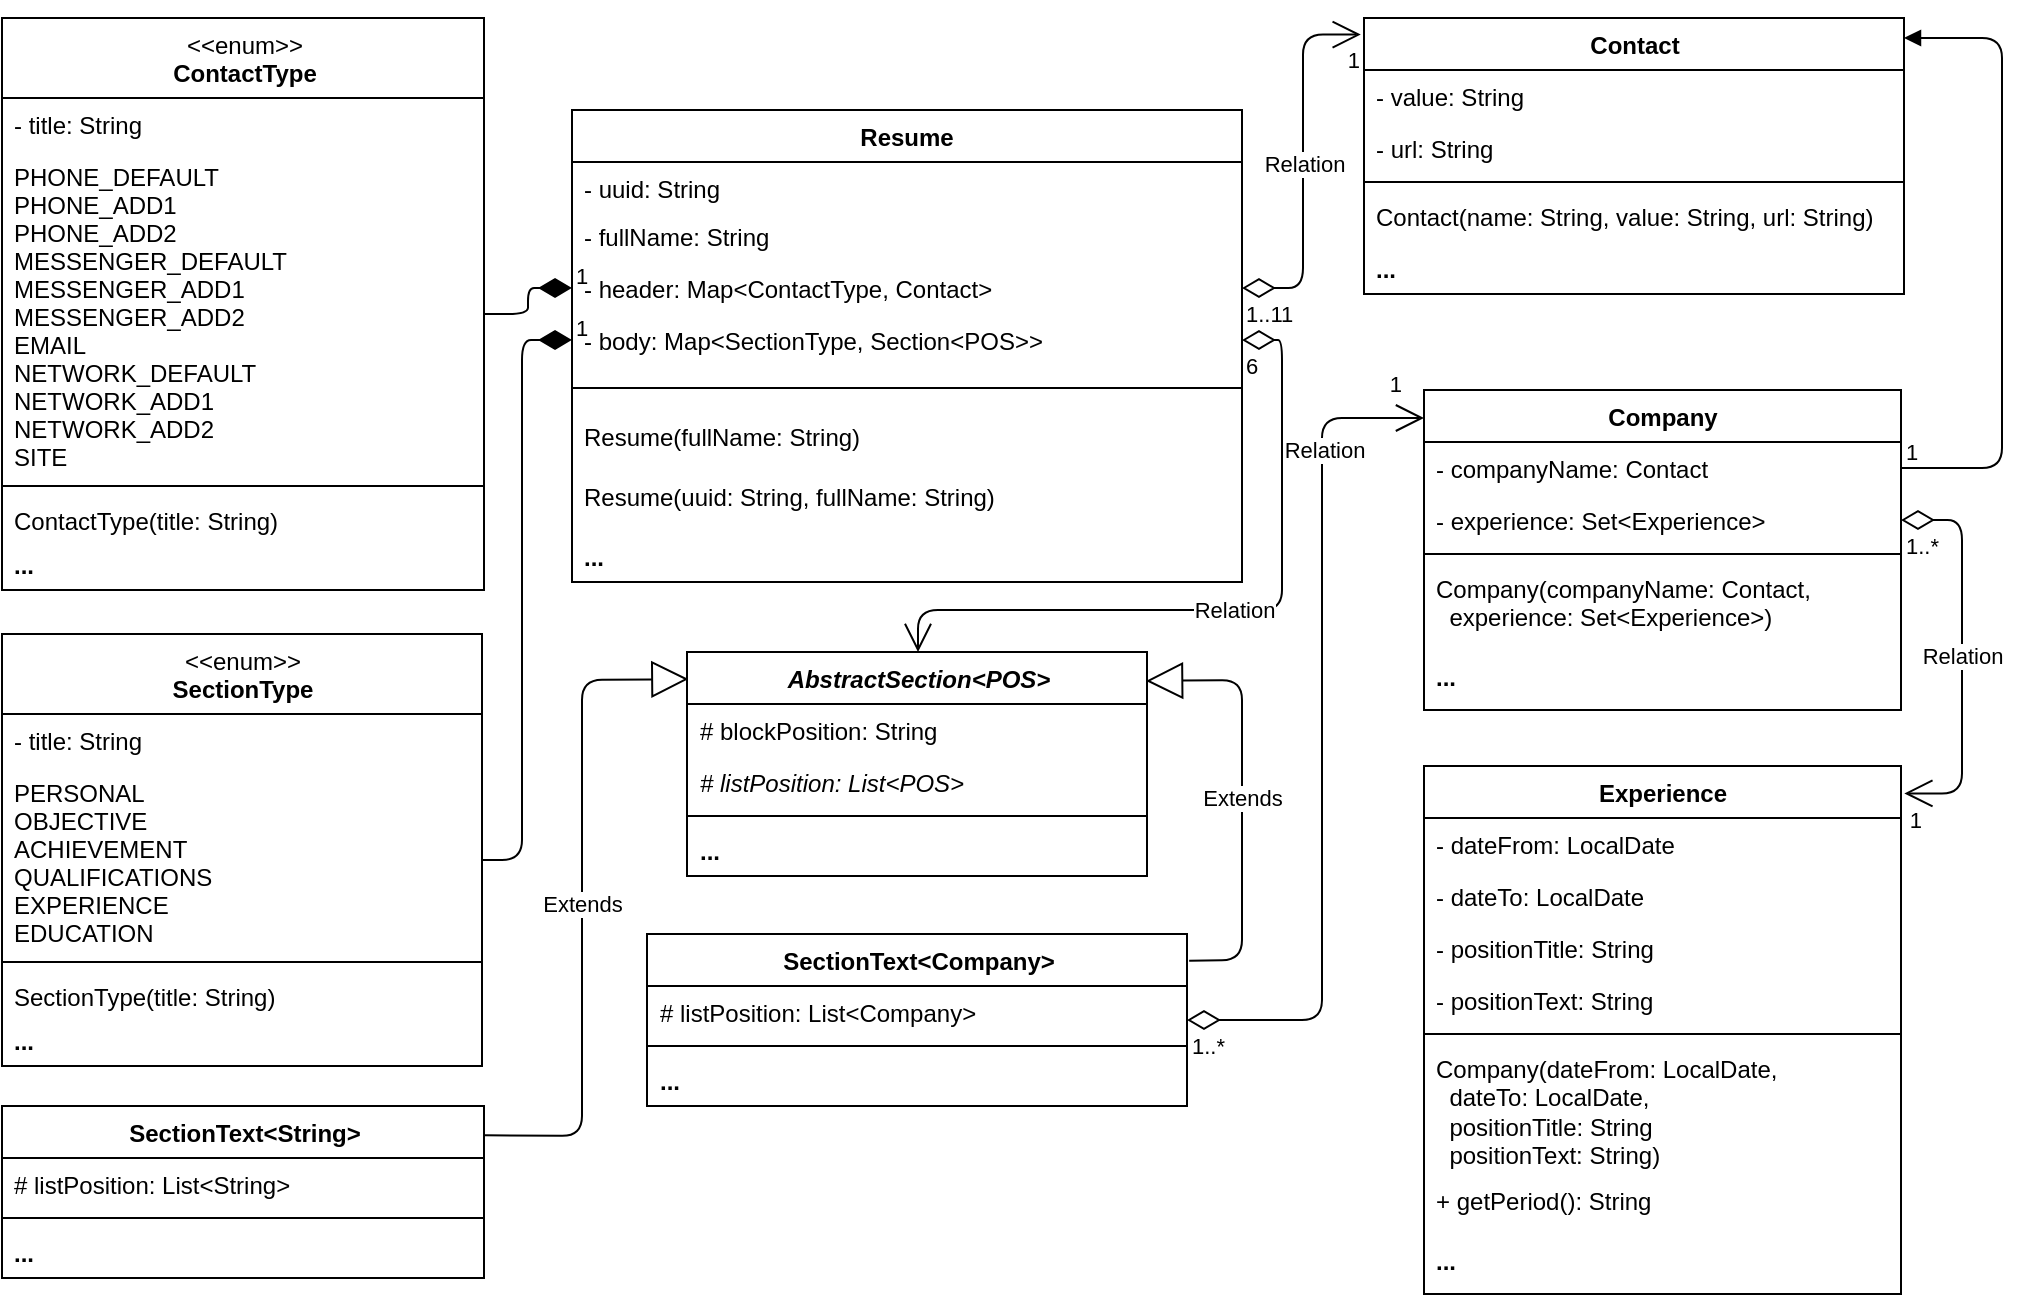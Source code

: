 <mxfile version="15.8.6" type="github">
  <diagram id="C5RBs43oDa-KdzZeNtuy" name="ModelResume">
    <mxGraphModel dx="964" dy="587" grid="1" gridSize="10" guides="1" tooltips="1" connect="1" arrows="1" fold="1" page="1" pageScale="1" pageWidth="1169" pageHeight="827" background="none" math="0" shadow="0">
      <root>
        <mxCell id="WIyWlLk6GJQsqaUBKTNV-0" />
        <mxCell id="WIyWlLk6GJQsqaUBKTNV-1" parent="WIyWlLk6GJQsqaUBKTNV-0" />
        <mxCell id="dTCALStiIMGlmmFK-H2M-1" value="Resume" style="swimlane;fontStyle=1;align=center;verticalAlign=top;childLayout=stackLayout;horizontal=1;startSize=26;horizontalStack=0;resizeParent=1;resizeParentMax=0;resizeLast=0;collapsible=1;marginBottom=0;" parent="WIyWlLk6GJQsqaUBKTNV-1" vertex="1">
          <mxGeometry x="365" y="76" width="335" height="236" as="geometry">
            <mxRectangle x="90" y="280" width="80" height="26" as="alternateBounds" />
          </mxGeometry>
        </mxCell>
        <mxCell id="dTCALStiIMGlmmFK-H2M-2" value="- uuid: String&#xa;&#xa;" style="text;strokeColor=none;fillColor=none;align=left;verticalAlign=top;spacingLeft=4;spacingRight=4;overflow=hidden;rotatable=0;points=[[0,0.5],[1,0.5]];portConstraint=eastwest;" parent="dTCALStiIMGlmmFK-H2M-1" vertex="1">
          <mxGeometry y="26" width="335" height="24" as="geometry" />
        </mxCell>
        <mxCell id="dTCALStiIMGlmmFK-H2M-10" value="- fullName: String" style="text;strokeColor=none;fillColor=none;align=left;verticalAlign=top;spacingLeft=4;spacingRight=4;overflow=hidden;rotatable=0;points=[[0,0.5],[1,0.5]];portConstraint=eastwest;" parent="dTCALStiIMGlmmFK-H2M-1" vertex="1">
          <mxGeometry y="50" width="335" height="26" as="geometry" />
        </mxCell>
        <mxCell id="dTCALStiIMGlmmFK-H2M-12" value="- header: Map&lt;ContactType, Contact&gt;" style="text;strokeColor=none;fillColor=none;align=left;verticalAlign=top;spacingLeft=4;spacingRight=4;overflow=hidden;rotatable=0;points=[[0,0.5],[1,0.5]];portConstraint=eastwest;" parent="dTCALStiIMGlmmFK-H2M-1" vertex="1">
          <mxGeometry y="76" width="335" height="26" as="geometry" />
        </mxCell>
        <mxCell id="dTCALStiIMGlmmFK-H2M-11" value="- body: Map&lt;SectionType, Section&lt;POS&gt;&gt;" style="text;strokeColor=none;fillColor=none;align=left;verticalAlign=top;spacingLeft=4;spacingRight=4;overflow=hidden;rotatable=0;points=[[0,0.5],[1,0.5]];portConstraint=eastwest;" parent="dTCALStiIMGlmmFK-H2M-1" vertex="1">
          <mxGeometry y="102" width="335" height="26" as="geometry" />
        </mxCell>
        <mxCell id="dTCALStiIMGlmmFK-H2M-3" value="" style="line;strokeWidth=1;fillColor=none;align=left;verticalAlign=middle;spacingTop=-1;spacingLeft=3;spacingRight=3;rotatable=0;labelPosition=right;points=[];portConstraint=eastwest;" parent="dTCALStiIMGlmmFK-H2M-1" vertex="1">
          <mxGeometry y="128" width="335" height="22" as="geometry" />
        </mxCell>
        <mxCell id="dTCALStiIMGlmmFK-H2M-52" value="&lt;div style=&quot;text-align: center&quot;&gt;&lt;span style=&quot;text-align: left&quot;&gt;Resume(fullName: String)&lt;/span&gt;&lt;br&gt;&lt;/div&gt;" style="text;strokeColor=none;fillColor=none;align=left;verticalAlign=top;spacingLeft=4;spacingRight=4;overflow=hidden;rotatable=0;points=[[0,0.5],[1,0.5]];portConstraint=eastwest;html=1;" parent="dTCALStiIMGlmmFK-H2M-1" vertex="1">
          <mxGeometry y="150" width="335" height="30" as="geometry" />
        </mxCell>
        <mxCell id="dTCALStiIMGlmmFK-H2M-56" value="&lt;div style=&quot;text-align: center&quot;&gt;&lt;span style=&quot;text-align: left&quot;&gt;Resume(uuid: String, fullName: String)&lt;/span&gt;&lt;br&gt;&lt;/div&gt;" style="text;strokeColor=none;fillColor=none;align=left;verticalAlign=top;spacingLeft=4;spacingRight=4;overflow=hidden;rotatable=0;points=[[0,0.5],[1,0.5]];portConstraint=eastwest;html=1;" parent="dTCALStiIMGlmmFK-H2M-1" vertex="1">
          <mxGeometry y="180" width="335" height="30" as="geometry" />
        </mxCell>
        <mxCell id="dTCALStiIMGlmmFK-H2M-69" value="..." style="text;strokeColor=none;fillColor=none;align=left;verticalAlign=top;spacingLeft=4;spacingRight=4;overflow=hidden;rotatable=0;points=[[0,0.5],[1,0.5]];portConstraint=eastwest;fontStyle=1" parent="dTCALStiIMGlmmFK-H2M-1" vertex="1">
          <mxGeometry y="210" width="335" height="26" as="geometry" />
        </mxCell>
        <mxCell id="dTCALStiIMGlmmFK-H2M-5" value="Relation" style="endArrow=open;html=1;endSize=12;startArrow=diamondThin;startSize=14;startFill=0;edgeStyle=orthogonalEdgeStyle;rounded=1;strokeColor=default;strokeWidth=1;entryX=-0.006;entryY=0.06;entryDx=0;entryDy=0;entryPerimeter=0;" parent="WIyWlLk6GJQsqaUBKTNV-1" source="dTCALStiIMGlmmFK-H2M-12" target="dTCALStiIMGlmmFK-H2M-65" edge="1">
          <mxGeometry relative="1" as="geometry">
            <mxPoint x="720" y="110" as="sourcePoint" />
            <mxPoint x="880" y="110" as="targetPoint" />
          </mxGeometry>
        </mxCell>
        <mxCell id="dTCALStiIMGlmmFK-H2M-6" value="1..11" style="edgeLabel;resizable=0;html=1;align=left;verticalAlign=top;" parent="dTCALStiIMGlmmFK-H2M-5" connectable="0" vertex="1">
          <mxGeometry x="-1" relative="1" as="geometry" />
        </mxCell>
        <mxCell id="dTCALStiIMGlmmFK-H2M-7" value="1" style="edgeLabel;resizable=0;html=1;align=right;verticalAlign=top;" parent="dTCALStiIMGlmmFK-H2M-5" connectable="0" vertex="1">
          <mxGeometry x="1" relative="1" as="geometry" />
        </mxCell>
        <mxCell id="dTCALStiIMGlmmFK-H2M-23" value="&lt;span style=&quot;font-weight: normal&quot;&gt;&amp;lt;&amp;lt;enum&amp;gt;&amp;gt;&lt;/span&gt;&lt;br&gt;ContactType" style="swimlane;fontStyle=1;align=center;verticalAlign=top;childLayout=stackLayout;horizontal=1;startSize=40;horizontalStack=0;resizeParent=1;resizeParentMax=0;resizeLast=0;collapsible=1;marginBottom=0;html=1;" parent="WIyWlLk6GJQsqaUBKTNV-1" vertex="1">
          <mxGeometry x="80" y="30" width="241" height="286" as="geometry" />
        </mxCell>
        <mxCell id="dTCALStiIMGlmmFK-H2M-24" value="- title: String" style="text;strokeColor=none;fillColor=none;align=left;verticalAlign=top;spacingLeft=4;spacingRight=4;overflow=hidden;rotatable=0;points=[[0,0.5],[1,0.5]];portConstraint=eastwest;" parent="dTCALStiIMGlmmFK-H2M-23" vertex="1">
          <mxGeometry y="40" width="241" height="26" as="geometry" />
        </mxCell>
        <mxCell id="dTCALStiIMGlmmFK-H2M-32" value="PHONE_DEFAULT&#xa;PHONE_ADD1&#xa;PHONE_ADD2&#xa;MESSENGER_DEFAULT&#xa;MESSENGER_ADD1&#xa;MESSENGER_ADD2&#xa;EMAIL&#xa;NETWORK_DEFAULT&#xa;NETWORK_ADD1&#xa;NETWORK_ADD2&#xa;SITE" style="text;strokeColor=none;fillColor=none;align=left;verticalAlign=top;spacingLeft=4;spacingRight=4;overflow=hidden;rotatable=0;points=[[0,0.5],[1,0.5]];portConstraint=eastwest;" parent="dTCALStiIMGlmmFK-H2M-23" vertex="1">
          <mxGeometry y="66" width="241" height="164" as="geometry" />
        </mxCell>
        <mxCell id="dTCALStiIMGlmmFK-H2M-25" value="" style="line;strokeWidth=1;fillColor=none;align=left;verticalAlign=middle;spacingTop=-1;spacingLeft=3;spacingRight=3;rotatable=0;labelPosition=right;points=[];portConstraint=eastwest;" parent="dTCALStiIMGlmmFK-H2M-23" vertex="1">
          <mxGeometry y="230" width="241" height="8" as="geometry" />
        </mxCell>
        <mxCell id="dTCALStiIMGlmmFK-H2M-35" value="Contact&lt;span&gt;Type(title: String)&lt;/span&gt;" style="text;strokeColor=none;fillColor=none;align=left;verticalAlign=top;spacingLeft=4;spacingRight=4;overflow=hidden;rotatable=0;points=[[0,0.5],[1,0.5]];portConstraint=eastwest;html=1;" parent="dTCALStiIMGlmmFK-H2M-23" vertex="1">
          <mxGeometry y="238" width="241" height="22" as="geometry" />
        </mxCell>
        <mxCell id="dTCALStiIMGlmmFK-H2M-36" value="..." style="text;strokeColor=none;fillColor=none;align=left;verticalAlign=top;spacingLeft=4;spacingRight=4;overflow=hidden;rotatable=0;points=[[0,0.5],[1,0.5]];portConstraint=eastwest;fontStyle=1" parent="dTCALStiIMGlmmFK-H2M-23" vertex="1">
          <mxGeometry y="260" width="241" height="26" as="geometry" />
        </mxCell>
        <mxCell id="dTCALStiIMGlmmFK-H2M-37" value="&lt;span style=&quot;font-weight: normal&quot;&gt;&amp;lt;&amp;lt;enum&amp;gt;&amp;gt;&lt;/span&gt;&lt;br&gt;SectionType" style="swimlane;fontStyle=1;align=center;verticalAlign=top;childLayout=stackLayout;horizontal=1;startSize=40;horizontalStack=0;resizeParent=1;resizeParentMax=0;resizeLast=0;collapsible=1;marginBottom=0;html=1;" parent="WIyWlLk6GJQsqaUBKTNV-1" vertex="1">
          <mxGeometry x="80" y="338" width="240" height="216" as="geometry" />
        </mxCell>
        <mxCell id="dTCALStiIMGlmmFK-H2M-38" value="- title: String" style="text;strokeColor=none;fillColor=none;align=left;verticalAlign=top;spacingLeft=4;spacingRight=4;overflow=hidden;rotatable=0;points=[[0,0.5],[1,0.5]];portConstraint=eastwest;" parent="dTCALStiIMGlmmFK-H2M-37" vertex="1">
          <mxGeometry y="40" width="240" height="26" as="geometry" />
        </mxCell>
        <mxCell id="dTCALStiIMGlmmFK-H2M-39" value="PERSONAL&#xa;OBJECTIVE&#xa;ACHIEVEMENT&#xa;QUALIFICATIONS&#xa;EXPERIENCE&#xa;EDUCATION" style="text;strokeColor=none;fillColor=none;align=left;verticalAlign=top;spacingLeft=4;spacingRight=4;overflow=hidden;rotatable=0;points=[[0,0.5],[1,0.5]];portConstraint=eastwest;" parent="dTCALStiIMGlmmFK-H2M-37" vertex="1">
          <mxGeometry y="66" width="240" height="94" as="geometry" />
        </mxCell>
        <mxCell id="dTCALStiIMGlmmFK-H2M-40" value="" style="line;strokeWidth=1;fillColor=none;align=left;verticalAlign=middle;spacingTop=-1;spacingLeft=3;spacingRight=3;rotatable=0;labelPosition=right;points=[];portConstraint=eastwest;" parent="dTCALStiIMGlmmFK-H2M-37" vertex="1">
          <mxGeometry y="160" width="240" height="8" as="geometry" />
        </mxCell>
        <mxCell id="dTCALStiIMGlmmFK-H2M-42" value="&lt;div style=&quot;text-align: center&quot;&gt;&lt;span style=&quot;text-align: left&quot;&gt;SectionType(title: String)&lt;/span&gt;&lt;br&gt;&lt;/div&gt;" style="text;strokeColor=none;fillColor=none;align=left;verticalAlign=top;spacingLeft=4;spacingRight=4;overflow=hidden;rotatable=0;points=[[0,0.5],[1,0.5]];portConstraint=eastwest;html=1;" parent="dTCALStiIMGlmmFK-H2M-37" vertex="1">
          <mxGeometry y="168" width="240" height="22" as="geometry" />
        </mxCell>
        <mxCell id="dTCALStiIMGlmmFK-H2M-44" value="..." style="text;strokeColor=none;fillColor=none;align=left;verticalAlign=top;spacingLeft=4;spacingRight=4;overflow=hidden;rotatable=0;points=[[0,0.5],[1,0.5]];portConstraint=eastwest;fontStyle=1" parent="dTCALStiIMGlmmFK-H2M-37" vertex="1">
          <mxGeometry y="190" width="240" height="26" as="geometry" />
        </mxCell>
        <mxCell id="dTCALStiIMGlmmFK-H2M-45" value="1" style="endArrow=none;html=1;endSize=12;startArrow=diamondThin;startSize=14;startFill=1;edgeStyle=orthogonalEdgeStyle;align=left;verticalAlign=bottom;rounded=1;strokeColor=default;strokeWidth=1;exitX=0;exitY=0.5;exitDx=0;exitDy=0;endFill=0;" parent="WIyWlLk6GJQsqaUBKTNV-1" source="dTCALStiIMGlmmFK-H2M-11" target="dTCALStiIMGlmmFK-H2M-39" edge="1">
          <mxGeometry x="-1" y="3" relative="1" as="geometry">
            <mxPoint x="365" y="409" as="sourcePoint" />
            <mxPoint x="240" y="510" as="targetPoint" />
            <Array as="points">
              <mxPoint x="340" y="191" />
              <mxPoint x="340" y="451" />
            </Array>
          </mxGeometry>
        </mxCell>
        <mxCell id="dTCALStiIMGlmmFK-H2M-47" value="1" style="endArrow=none;html=1;endSize=12;startArrow=diamondThin;startSize=14;startFill=1;edgeStyle=orthogonalEdgeStyle;align=left;verticalAlign=bottom;rounded=1;strokeColor=default;strokeWidth=1;exitX=0;exitY=0.5;exitDx=0;exitDy=0;entryX=1;entryY=0.5;entryDx=0;entryDy=0;endFill=0;" parent="WIyWlLk6GJQsqaUBKTNV-1" source="dTCALStiIMGlmmFK-H2M-12" target="dTCALStiIMGlmmFK-H2M-32" edge="1">
          <mxGeometry x="-1" y="3" relative="1" as="geometry">
            <mxPoint x="365" y="120" as="sourcePoint" />
            <mxPoint x="310" y="180" as="targetPoint" />
          </mxGeometry>
        </mxCell>
        <mxCell id="dTCALStiIMGlmmFK-H2M-59" value="Relation" style="endArrow=open;html=1;endSize=12;startArrow=diamondThin;startSize=14;startFill=0;edgeStyle=orthogonalEdgeStyle;rounded=1;strokeColor=default;strokeWidth=1;exitX=1;exitY=0.5;exitDx=0;exitDy=0;" parent="WIyWlLk6GJQsqaUBKTNV-1" source="dTCALStiIMGlmmFK-H2M-11" target="dTCALStiIMGlmmFK-H2M-96" edge="1">
          <mxGeometry relative="1" as="geometry">
            <mxPoint x="700" y="180" as="sourcePoint" />
            <mxPoint x="640" y="358" as="targetPoint" />
            <Array as="points">
              <mxPoint x="720" y="191" />
              <mxPoint x="720" y="326" />
              <mxPoint x="538" y="326" />
            </Array>
          </mxGeometry>
        </mxCell>
        <mxCell id="dTCALStiIMGlmmFK-H2M-60" value="6" style="edgeLabel;resizable=0;html=1;align=left;verticalAlign=top;" parent="dTCALStiIMGlmmFK-H2M-59" connectable="0" vertex="1">
          <mxGeometry x="-1" relative="1" as="geometry" />
        </mxCell>
        <mxCell id="dTCALStiIMGlmmFK-H2M-61" value="1" style="edgeLabel;resizable=0;html=1;align=right;verticalAlign=top;" parent="dTCALStiIMGlmmFK-H2M-59" connectable="0" vertex="1">
          <mxGeometry x="1" relative="1" as="geometry" />
        </mxCell>
        <mxCell id="dTCALStiIMGlmmFK-H2M-65" value="Contact" style="swimlane;fontStyle=1;align=center;verticalAlign=top;childLayout=stackLayout;horizontal=1;startSize=26;horizontalStack=0;resizeParent=1;resizeParentMax=0;resizeLast=0;collapsible=1;marginBottom=0;strokeColor=default;html=1;" parent="WIyWlLk6GJQsqaUBKTNV-1" vertex="1">
          <mxGeometry x="761" y="30" width="270" height="138" as="geometry" />
        </mxCell>
        <mxCell id="dTCALStiIMGlmmFK-H2M-70" value="- value: String" style="text;strokeColor=none;fillColor=none;align=left;verticalAlign=top;spacingLeft=4;spacingRight=4;overflow=hidden;rotatable=0;points=[[0,0.5],[1,0.5]];portConstraint=eastwest;html=1;" parent="dTCALStiIMGlmmFK-H2M-65" vertex="1">
          <mxGeometry y="26" width="270" height="26" as="geometry" />
        </mxCell>
        <mxCell id="dTCALStiIMGlmmFK-H2M-71" value="- url: String" style="text;strokeColor=none;fillColor=none;align=left;verticalAlign=top;spacingLeft=4;spacingRight=4;overflow=hidden;rotatable=0;points=[[0,0.5],[1,0.5]];portConstraint=eastwest;html=1;" parent="dTCALStiIMGlmmFK-H2M-65" vertex="1">
          <mxGeometry y="52" width="270" height="26" as="geometry" />
        </mxCell>
        <mxCell id="dTCALStiIMGlmmFK-H2M-67" value="" style="line;strokeWidth=1;fillColor=none;align=left;verticalAlign=middle;spacingTop=-1;spacingLeft=3;spacingRight=3;rotatable=0;labelPosition=right;points=[];portConstraint=eastwest;html=1;" parent="dTCALStiIMGlmmFK-H2M-65" vertex="1">
          <mxGeometry y="78" width="270" height="8" as="geometry" />
        </mxCell>
        <mxCell id="dTCALStiIMGlmmFK-H2M-68" value="Contact(name: String, value: String, url: String)" style="text;strokeColor=none;fillColor=none;align=left;verticalAlign=top;spacingLeft=4;spacingRight=4;overflow=hidden;rotatable=0;points=[[0,0.5],[1,0.5]];portConstraint=eastwest;html=1;" parent="dTCALStiIMGlmmFK-H2M-65" vertex="1">
          <mxGeometry y="86" width="270" height="26" as="geometry" />
        </mxCell>
        <mxCell id="dTCALStiIMGlmmFK-H2M-75" value="&lt;b&gt;...&lt;/b&gt;" style="text;strokeColor=none;fillColor=none;align=left;verticalAlign=top;spacingLeft=4;spacingRight=4;overflow=hidden;rotatable=0;points=[[0,0.5],[1,0.5]];portConstraint=eastwest;html=1;" parent="dTCALStiIMGlmmFK-H2M-65" vertex="1">
          <mxGeometry y="112" width="270" height="26" as="geometry" />
        </mxCell>
        <mxCell id="dTCALStiIMGlmmFK-H2M-82" value="SectionText&amp;lt;String&amp;gt;" style="swimlane;fontStyle=1;align=center;verticalAlign=top;childLayout=stackLayout;horizontal=1;startSize=26;horizontalStack=0;resizeParent=1;resizeParentMax=0;resizeLast=0;collapsible=1;marginBottom=0;strokeColor=default;html=1;" parent="WIyWlLk6GJQsqaUBKTNV-1" vertex="1">
          <mxGeometry x="80" y="574" width="241" height="86" as="geometry" />
        </mxCell>
        <mxCell id="dTCALStiIMGlmmFK-H2M-86" value="# listPosition: List&amp;lt;String&amp;gt;" style="text;strokeColor=none;fillColor=none;align=left;verticalAlign=top;spacingLeft=4;spacingRight=4;overflow=hidden;rotatable=0;points=[[0,0.5],[1,0.5]];portConstraint=eastwest;html=1;" parent="dTCALStiIMGlmmFK-H2M-82" vertex="1">
          <mxGeometry y="26" width="241" height="26" as="geometry" />
        </mxCell>
        <mxCell id="dTCALStiIMGlmmFK-H2M-84" value="" style="line;strokeWidth=1;fillColor=none;align=left;verticalAlign=middle;spacingTop=-1;spacingLeft=3;spacingRight=3;rotatable=0;labelPosition=right;points=[];portConstraint=eastwest;html=1;" parent="dTCALStiIMGlmmFK-H2M-82" vertex="1">
          <mxGeometry y="52" width="241" height="8" as="geometry" />
        </mxCell>
        <mxCell id="dTCALStiIMGlmmFK-H2M-87" value="&lt;b&gt;...&lt;/b&gt;" style="text;strokeColor=none;fillColor=none;align=left;verticalAlign=top;spacingLeft=4;spacingRight=4;overflow=hidden;rotatable=0;points=[[0,0.5],[1,0.5]];portConstraint=eastwest;html=1;" parent="dTCALStiIMGlmmFK-H2M-82" vertex="1">
          <mxGeometry y="60" width="241" height="26" as="geometry" />
        </mxCell>
        <mxCell id="dTCALStiIMGlmmFK-H2M-90" value="Extends" style="endArrow=block;endSize=16;endFill=0;html=1;rounded=1;strokeColor=default;strokeWidth=1;exitX=1.002;exitY=0.17;exitDx=0;exitDy=0;exitPerimeter=0;entryX=0.003;entryY=0.121;entryDx=0;entryDy=0;entryPerimeter=0;" parent="WIyWlLk6GJQsqaUBKTNV-1" source="dTCALStiIMGlmmFK-H2M-82" target="dTCALStiIMGlmmFK-H2M-96" edge="1">
          <mxGeometry width="160" relative="1" as="geometry">
            <mxPoint x="340" y="620" as="sourcePoint" />
            <mxPoint x="480" y="531.5" as="targetPoint" />
            <Array as="points">
              <mxPoint x="370" y="589" />
              <mxPoint x="370" y="361" />
            </Array>
          </mxGeometry>
        </mxCell>
        <mxCell id="dTCALStiIMGlmmFK-H2M-96" value="&lt;i&gt;AbstractSection&amp;lt;POS&amp;gt;&lt;/i&gt;" style="swimlane;fontStyle=1;align=center;verticalAlign=top;childLayout=stackLayout;horizontal=1;startSize=26;horizontalStack=0;resizeParent=1;resizeParentMax=0;resizeLast=0;collapsible=1;marginBottom=0;strokeColor=default;html=1;" parent="WIyWlLk6GJQsqaUBKTNV-1" vertex="1">
          <mxGeometry x="422.5" y="347" width="230" height="112" as="geometry" />
        </mxCell>
        <mxCell id="dTCALStiIMGlmmFK-H2M-97" value="# blockPosition: String" style="text;strokeColor=none;fillColor=none;align=left;verticalAlign=top;spacingLeft=4;spacingRight=4;overflow=hidden;rotatable=0;points=[[0,0.5],[1,0.5]];portConstraint=eastwest;html=1;" parent="dTCALStiIMGlmmFK-H2M-96" vertex="1">
          <mxGeometry y="26" width="230" height="26" as="geometry" />
        </mxCell>
        <mxCell id="dTCALStiIMGlmmFK-H2M-98" value="&lt;i&gt;# listPosition: List&amp;lt;POS&amp;gt;&lt;/i&gt;" style="text;strokeColor=none;fillColor=none;align=left;verticalAlign=top;spacingLeft=4;spacingRight=4;overflow=hidden;rotatable=0;points=[[0,0.5],[1,0.5]];portConstraint=eastwest;html=1;" parent="dTCALStiIMGlmmFK-H2M-96" vertex="1">
          <mxGeometry y="52" width="230" height="26" as="geometry" />
        </mxCell>
        <mxCell id="dTCALStiIMGlmmFK-H2M-99" value="" style="line;strokeWidth=1;fillColor=none;align=left;verticalAlign=middle;spacingTop=-1;spacingLeft=3;spacingRight=3;rotatable=0;labelPosition=right;points=[];portConstraint=eastwest;html=1;" parent="dTCALStiIMGlmmFK-H2M-96" vertex="1">
          <mxGeometry y="78" width="230" height="8" as="geometry" />
        </mxCell>
        <mxCell id="dTCALStiIMGlmmFK-H2M-103" value="&lt;b&gt;...&lt;/b&gt;" style="text;strokeColor=none;fillColor=none;align=left;verticalAlign=top;spacingLeft=4;spacingRight=4;overflow=hidden;rotatable=0;points=[[0,0.5],[1,0.5]];portConstraint=eastwest;html=1;" parent="dTCALStiIMGlmmFK-H2M-96" vertex="1">
          <mxGeometry y="86" width="230" height="26" as="geometry" />
        </mxCell>
        <mxCell id="dTCALStiIMGlmmFK-H2M-104" value="SectionText&amp;lt;Company&amp;gt;" style="swimlane;fontStyle=1;align=center;verticalAlign=top;childLayout=stackLayout;horizontal=1;startSize=26;horizontalStack=0;resizeParent=1;resizeParentMax=0;resizeLast=0;collapsible=1;marginBottom=0;strokeColor=default;html=1;" parent="WIyWlLk6GJQsqaUBKTNV-1" vertex="1">
          <mxGeometry x="402.5" y="488" width="270" height="86" as="geometry" />
        </mxCell>
        <mxCell id="dTCALStiIMGlmmFK-H2M-105" value="# listPosition: List&amp;lt;Company&amp;gt;" style="text;strokeColor=none;fillColor=none;align=left;verticalAlign=top;spacingLeft=4;spacingRight=4;overflow=hidden;rotatable=0;points=[[0,0.5],[1,0.5]];portConstraint=eastwest;html=1;" parent="dTCALStiIMGlmmFK-H2M-104" vertex="1">
          <mxGeometry y="26" width="270" height="26" as="geometry" />
        </mxCell>
        <mxCell id="dTCALStiIMGlmmFK-H2M-106" value="" style="line;strokeWidth=1;fillColor=none;align=left;verticalAlign=middle;spacingTop=-1;spacingLeft=3;spacingRight=3;rotatable=0;labelPosition=right;points=[];portConstraint=eastwest;html=1;" parent="dTCALStiIMGlmmFK-H2M-104" vertex="1">
          <mxGeometry y="52" width="270" height="8" as="geometry" />
        </mxCell>
        <mxCell id="dTCALStiIMGlmmFK-H2M-108" value="&lt;b&gt;...&lt;/b&gt;" style="text;strokeColor=none;fillColor=none;align=left;verticalAlign=top;spacingLeft=4;spacingRight=4;overflow=hidden;rotatable=0;points=[[0,0.5],[1,0.5]];portConstraint=eastwest;html=1;" parent="dTCALStiIMGlmmFK-H2M-104" vertex="1">
          <mxGeometry y="60" width="270" height="26" as="geometry" />
        </mxCell>
        <mxCell id="dTCALStiIMGlmmFK-H2M-109" value="Extends" style="endArrow=block;endSize=16;endFill=0;html=1;rounded=1;strokeColor=default;strokeWidth=1;entryX=0.998;entryY=0.129;entryDx=0;entryDy=0;entryPerimeter=0;exitX=1.004;exitY=0.156;exitDx=0;exitDy=0;exitPerimeter=0;" parent="WIyWlLk6GJQsqaUBKTNV-1" source="dTCALStiIMGlmmFK-H2M-104" target="dTCALStiIMGlmmFK-H2M-96" edge="1">
          <mxGeometry width="160" relative="1" as="geometry">
            <mxPoint x="709.996" y="725.576" as="sourcePoint" />
            <mxPoint x="814.07" y="670.0" as="targetPoint" />
            <Array as="points">
              <mxPoint x="700" y="501" />
              <mxPoint x="700" y="361" />
            </Array>
          </mxGeometry>
        </mxCell>
        <mxCell id="dTCALStiIMGlmmFK-H2M-110" value="Company" style="swimlane;fontStyle=1;align=center;verticalAlign=top;childLayout=stackLayout;horizontal=1;startSize=26;horizontalStack=0;resizeParent=1;resizeParentMax=0;resizeLast=0;collapsible=1;marginBottom=0;strokeColor=default;html=1;" parent="WIyWlLk6GJQsqaUBKTNV-1" vertex="1">
          <mxGeometry x="791" y="216" width="238.5" height="160" as="geometry" />
        </mxCell>
        <mxCell id="dTCALStiIMGlmmFK-H2M-111" value="- companyName: Contact" style="text;strokeColor=none;fillColor=none;align=left;verticalAlign=top;spacingLeft=4;spacingRight=4;overflow=hidden;rotatable=0;points=[[0,0.5],[1,0.5]];portConstraint=eastwest;html=1;" parent="dTCALStiIMGlmmFK-H2M-110" vertex="1">
          <mxGeometry y="26" width="238.5" height="26" as="geometry" />
        </mxCell>
        <mxCell id="dTCALStiIMGlmmFK-H2M-118" value="- experience: Set&amp;lt;Experience&amp;gt;" style="text;strokeColor=none;fillColor=none;align=left;verticalAlign=top;spacingLeft=4;spacingRight=4;overflow=hidden;rotatable=0;points=[[0,0.5],[1,0.5]];portConstraint=eastwest;html=1;" parent="dTCALStiIMGlmmFK-H2M-110" vertex="1">
          <mxGeometry y="52" width="238.5" height="26" as="geometry" />
        </mxCell>
        <mxCell id="dTCALStiIMGlmmFK-H2M-112" value="" style="line;strokeWidth=1;fillColor=none;align=left;verticalAlign=middle;spacingTop=-1;spacingLeft=3;spacingRight=3;rotatable=0;labelPosition=right;points=[];portConstraint=eastwest;html=1;" parent="dTCALStiIMGlmmFK-H2M-110" vertex="1">
          <mxGeometry y="78" width="238.5" height="8" as="geometry" />
        </mxCell>
        <mxCell id="dTCALStiIMGlmmFK-H2M-113" value="Company(companyName: Contact,&lt;br&gt;&lt;span style=&quot;white-space: pre&quot;&gt;	&lt;/span&gt;&lt;span style=&quot;white-space: pre&quot;&gt;	&lt;/span&gt;experience: Set&amp;lt;Experience&amp;gt;)" style="text;strokeColor=none;fillColor=none;align=left;verticalAlign=top;spacingLeft=4;spacingRight=4;overflow=hidden;rotatable=0;points=[[0,0.5],[1,0.5]];portConstraint=eastwest;html=1;" parent="dTCALStiIMGlmmFK-H2M-110" vertex="1">
          <mxGeometry y="86" width="238.5" height="44" as="geometry" />
        </mxCell>
        <mxCell id="Jql5WIMoICSw8YWrxN4U-17" value="&lt;b&gt;...&lt;/b&gt;" style="text;strokeColor=none;fillColor=none;align=left;verticalAlign=top;spacingLeft=4;spacingRight=4;overflow=hidden;rotatable=0;points=[[0,0.5],[1,0.5]];portConstraint=eastwest;html=1;" parent="dTCALStiIMGlmmFK-H2M-110" vertex="1">
          <mxGeometry y="130" width="238.5" height="30" as="geometry" />
        </mxCell>
        <mxCell id="dTCALStiIMGlmmFK-H2M-116" value="" style="endArrow=block;endFill=1;html=1;edgeStyle=orthogonalEdgeStyle;align=left;verticalAlign=top;rounded=1;strokeColor=default;strokeWidth=1;exitX=1;exitY=0.5;exitDx=0;exitDy=0;" parent="WIyWlLk6GJQsqaUBKTNV-1" source="dTCALStiIMGlmmFK-H2M-111" target="dTCALStiIMGlmmFK-H2M-65" edge="1">
          <mxGeometry x="-1" relative="1" as="geometry">
            <mxPoint x="1020" y="240" as="sourcePoint" />
            <mxPoint x="1190" y="250" as="targetPoint" />
            <Array as="points">
              <mxPoint x="1080" y="255" />
              <mxPoint x="1080" y="40" />
            </Array>
          </mxGeometry>
        </mxCell>
        <mxCell id="dTCALStiIMGlmmFK-H2M-117" value="1" style="edgeLabel;resizable=0;html=1;align=left;verticalAlign=bottom;strokeColor=default;" parent="dTCALStiIMGlmmFK-H2M-116" connectable="0" vertex="1">
          <mxGeometry x="-1" relative="1" as="geometry" />
        </mxCell>
        <mxCell id="dTCALStiIMGlmmFK-H2M-119" value="Relation" style="endArrow=open;html=1;endSize=12;startArrow=diamondThin;startSize=14;startFill=0;edgeStyle=orthogonalEdgeStyle;rounded=1;strokeColor=default;strokeWidth=1;" parent="WIyWlLk6GJQsqaUBKTNV-1" source="dTCALStiIMGlmmFK-H2M-104" edge="1" target="dTCALStiIMGlmmFK-H2M-110">
          <mxGeometry x="0.681" relative="1" as="geometry">
            <mxPoint x="1050" y="609" as="sourcePoint" />
            <mxPoint x="851" y="216" as="targetPoint" />
            <Array as="points">
              <mxPoint x="740" y="531" />
              <mxPoint x="740" y="230" />
            </Array>
            <mxPoint x="1" as="offset" />
          </mxGeometry>
        </mxCell>
        <mxCell id="dTCALStiIMGlmmFK-H2M-120" value="1..*" style="edgeLabel;resizable=0;html=1;align=left;verticalAlign=top;" parent="dTCALStiIMGlmmFK-H2M-119" connectable="0" vertex="1">
          <mxGeometry x="-1" relative="1" as="geometry" />
        </mxCell>
        <mxCell id="dTCALStiIMGlmmFK-H2M-121" value="1" style="edgeLabel;resizable=0;html=1;align=right;verticalAlign=top;" parent="dTCALStiIMGlmmFK-H2M-119" connectable="0" vertex="1">
          <mxGeometry x="1" relative="1" as="geometry">
            <mxPoint x="-11" y="-30" as="offset" />
          </mxGeometry>
        </mxCell>
        <mxCell id="Jql5WIMoICSw8YWrxN4U-2" value="Experience" style="swimlane;fontStyle=1;align=center;verticalAlign=top;childLayout=stackLayout;horizontal=1;startSize=26;horizontalStack=0;resizeParent=1;resizeParentMax=0;resizeLast=0;collapsible=1;marginBottom=0;strokeColor=default;html=1;" parent="WIyWlLk6GJQsqaUBKTNV-1" vertex="1">
          <mxGeometry x="791" y="404" width="238.5" height="264" as="geometry" />
        </mxCell>
        <mxCell id="Jql5WIMoICSw8YWrxN4U-4" value="- dateFrom: LocalDate" style="text;strokeColor=none;fillColor=none;align=left;verticalAlign=top;spacingLeft=4;spacingRight=4;overflow=hidden;rotatable=0;points=[[0,0.5],[1,0.5]];portConstraint=eastwest;html=1;" parent="Jql5WIMoICSw8YWrxN4U-2" vertex="1">
          <mxGeometry y="26" width="238.5" height="26" as="geometry" />
        </mxCell>
        <mxCell id="Jql5WIMoICSw8YWrxN4U-5" value="- dateTo: LocalDate" style="text;strokeColor=none;fillColor=none;align=left;verticalAlign=top;spacingLeft=4;spacingRight=4;overflow=hidden;rotatable=0;points=[[0,0.5],[1,0.5]];portConstraint=eastwest;html=1;" parent="Jql5WIMoICSw8YWrxN4U-2" vertex="1">
          <mxGeometry y="52" width="238.5" height="26" as="geometry" />
        </mxCell>
        <mxCell id="Jql5WIMoICSw8YWrxN4U-6" value="- positionTitle: String" style="text;strokeColor=none;fillColor=none;align=left;verticalAlign=top;spacingLeft=4;spacingRight=4;overflow=hidden;rotatable=0;points=[[0,0.5],[1,0.5]];portConstraint=eastwest;html=1;" parent="Jql5WIMoICSw8YWrxN4U-2" vertex="1">
          <mxGeometry y="78" width="238.5" height="26" as="geometry" />
        </mxCell>
        <mxCell id="Jql5WIMoICSw8YWrxN4U-7" value="- positionText: String" style="text;strokeColor=none;fillColor=none;align=left;verticalAlign=top;spacingLeft=4;spacingRight=4;overflow=hidden;rotatable=0;points=[[0,0.5],[1,0.5]];portConstraint=eastwest;html=1;" parent="Jql5WIMoICSw8YWrxN4U-2" vertex="1">
          <mxGeometry y="104" width="238.5" height="26" as="geometry" />
        </mxCell>
        <mxCell id="Jql5WIMoICSw8YWrxN4U-8" value="" style="line;strokeWidth=1;fillColor=none;align=left;verticalAlign=middle;spacingTop=-1;spacingLeft=3;spacingRight=3;rotatable=0;labelPosition=right;points=[];portConstraint=eastwest;html=1;" parent="Jql5WIMoICSw8YWrxN4U-2" vertex="1">
          <mxGeometry y="130" width="238.5" height="8" as="geometry" />
        </mxCell>
        <mxCell id="Jql5WIMoICSw8YWrxN4U-9" value="Company(dateFrom: LocalDate,&lt;br&gt;&lt;span&gt;	&lt;/span&gt;&lt;span&gt;	&lt;/span&gt;&lt;span&gt;	&lt;/span&gt;&lt;span&gt;	&lt;/span&gt;&lt;span style=&quot;white-space: pre&quot;&gt;	&lt;/span&gt;&lt;span style=&quot;white-space: pre&quot;&gt;	&lt;/span&gt;dateTo: LocalDate,&lt;br&gt;&lt;span&gt;	&lt;/span&gt;&lt;span&gt;	&lt;/span&gt;&lt;span&gt;	&lt;/span&gt;&lt;span&gt;	&lt;/span&gt;&lt;span style=&quot;white-space: pre&quot;&gt;	&lt;/span&gt;&lt;span style=&quot;white-space: pre&quot;&gt;	&lt;/span&gt;positionTitle: String&lt;br&gt;&lt;span&gt;	&lt;/span&gt;&lt;span&gt;	&lt;/span&gt;&lt;span style=&quot;white-space: pre&quot;&gt;	&lt;/span&gt;&lt;span style=&quot;white-space: pre&quot;&gt;	&lt;/span&gt;positionText: String)" style="text;strokeColor=none;fillColor=none;align=left;verticalAlign=top;spacingLeft=4;spacingRight=4;overflow=hidden;rotatable=0;points=[[0,0.5],[1,0.5]];portConstraint=eastwest;html=1;" parent="Jql5WIMoICSw8YWrxN4U-2" vertex="1">
          <mxGeometry y="138" width="238.5" height="66" as="geometry" />
        </mxCell>
        <mxCell id="dTCALStiIMGlmmFK-H2M-131" value="+ getPeriod(): String" style="text;strokeColor=none;fillColor=none;align=left;verticalAlign=top;spacingLeft=4;spacingRight=4;overflow=hidden;rotatable=0;points=[[0,0.5],[1,0.5]];portConstraint=eastwest;html=1;" parent="Jql5WIMoICSw8YWrxN4U-2" vertex="1">
          <mxGeometry y="204" width="238.5" height="30" as="geometry" />
        </mxCell>
        <mxCell id="Jql5WIMoICSw8YWrxN4U-18" value="&lt;b&gt;...&lt;/b&gt;" style="text;strokeColor=none;fillColor=none;align=left;verticalAlign=top;spacingLeft=4;spacingRight=4;overflow=hidden;rotatable=0;points=[[0,0.5],[1,0.5]];portConstraint=eastwest;html=1;" parent="Jql5WIMoICSw8YWrxN4U-2" vertex="1">
          <mxGeometry y="234" width="238.5" height="30" as="geometry" />
        </mxCell>
        <mxCell id="Jql5WIMoICSw8YWrxN4U-11" value="Relation" style="endArrow=open;html=1;endSize=12;startArrow=diamondThin;startSize=14;startFill=0;edgeStyle=orthogonalEdgeStyle;rounded=1;strokeColor=default;strokeWidth=1;exitX=1;exitY=0.5;exitDx=0;exitDy=0;entryX=1.007;entryY=0.052;entryDx=0;entryDy=0;entryPerimeter=0;" parent="WIyWlLk6GJQsqaUBKTNV-1" source="dTCALStiIMGlmmFK-H2M-118" target="Jql5WIMoICSw8YWrxN4U-2" edge="1">
          <mxGeometry relative="1" as="geometry">
            <mxPoint x="1029.5" y="286.72" as="sourcePoint" />
            <mxPoint x="1020" y="417" as="targetPoint" />
            <Array as="points">
              <mxPoint x="1060" y="281" />
              <mxPoint x="1060" y="418" />
            </Array>
          </mxGeometry>
        </mxCell>
        <mxCell id="Jql5WIMoICSw8YWrxN4U-12" value="1..*" style="edgeLabel;resizable=0;html=1;align=left;verticalAlign=top;" parent="Jql5WIMoICSw8YWrxN4U-11" connectable="0" vertex="1">
          <mxGeometry x="-1" relative="1" as="geometry" />
        </mxCell>
        <mxCell id="Jql5WIMoICSw8YWrxN4U-13" value="1" style="edgeLabel;resizable=0;html=1;align=right;verticalAlign=top;" parent="Jql5WIMoICSw8YWrxN4U-11" connectable="0" vertex="1">
          <mxGeometry x="1" relative="1" as="geometry">
            <mxPoint x="9" as="offset" />
          </mxGeometry>
        </mxCell>
      </root>
    </mxGraphModel>
  </diagram>
</mxfile>
